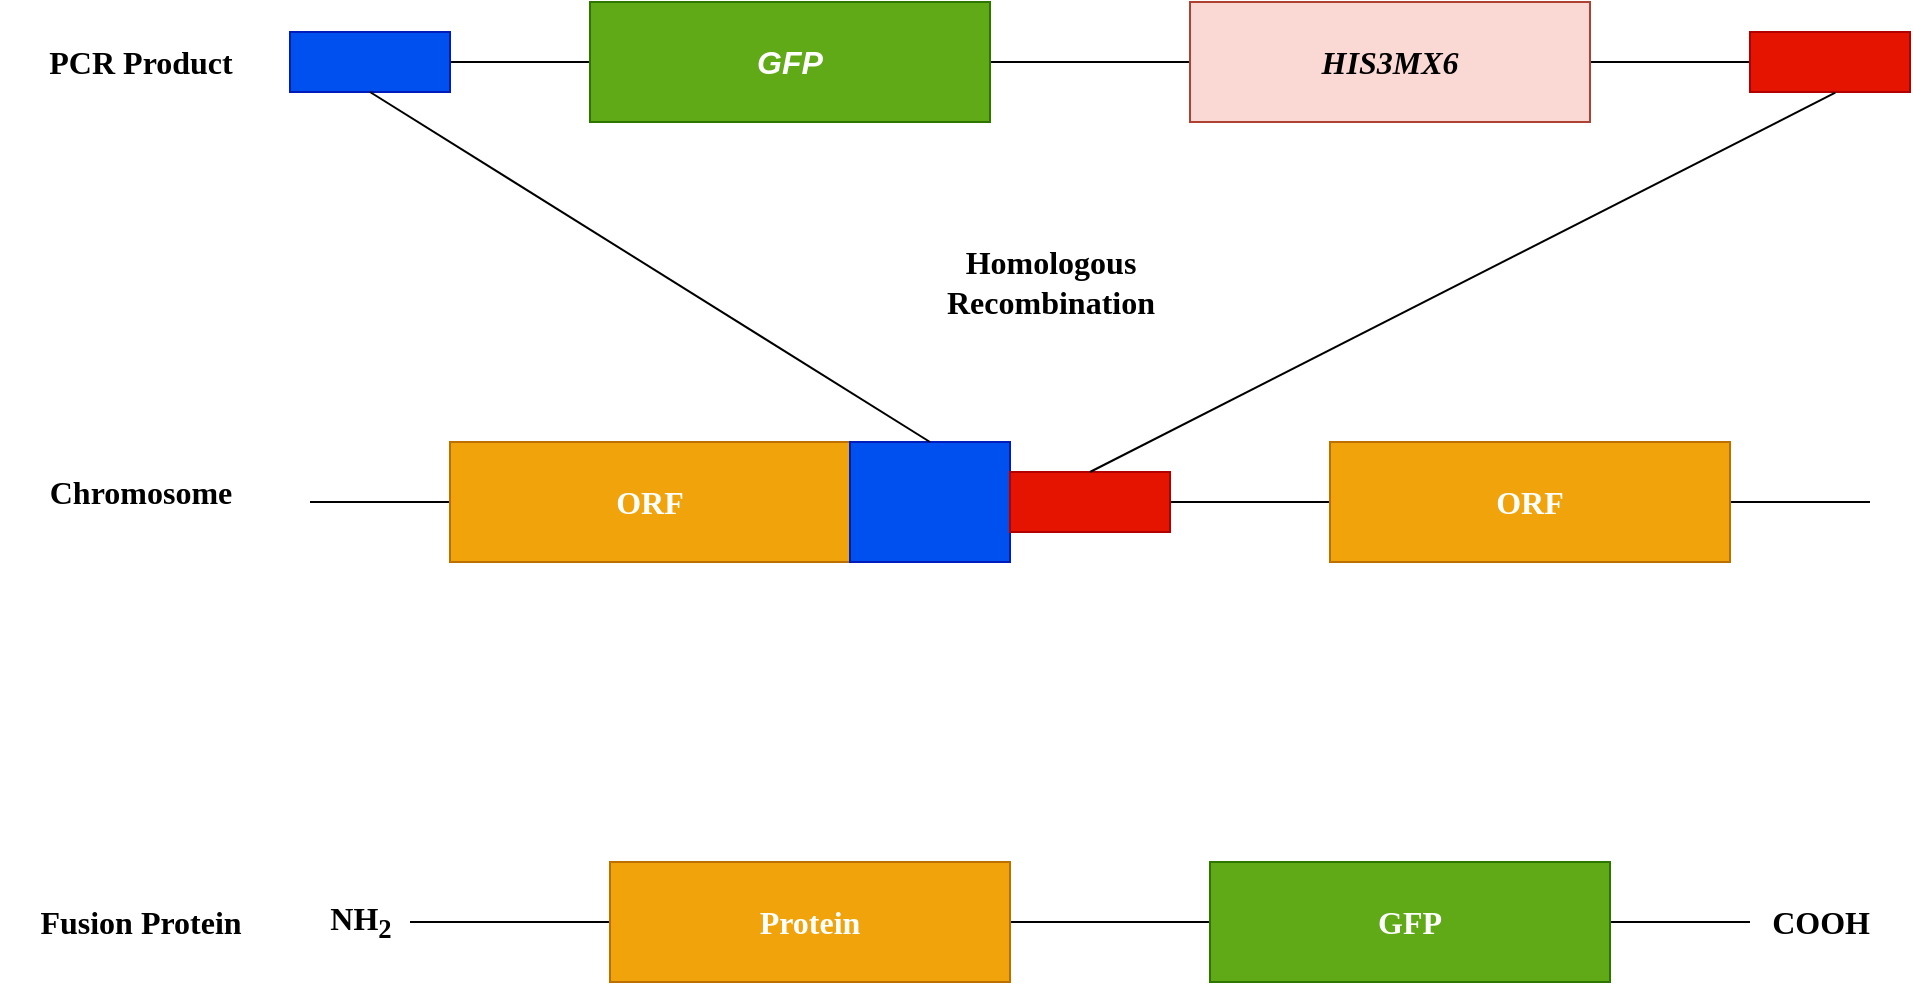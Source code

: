 <mxfile version="13.6.10" type="gitlab">
  <diagram id="5gJa6daIo99VFbSKI7US" name="Page-1">
    <mxGraphModel dx="1373" dy="954" grid="1" gridSize="10" guides="1" tooltips="1" connect="1" arrows="1" fold="1" page="1" pageScale="1" pageWidth="850" pageHeight="1100" math="0" shadow="0">
      <root>
        <mxCell id="0" />
        <mxCell id="1" parent="0" />
        <mxCell id="kmPkZisKIsC_KPENfPPX-4" value="" style="edgeStyle=orthogonalEdgeStyle;rounded=0;orthogonalLoop=1;jettySize=auto;html=1;endArrow=none;endFill=0;" parent="1" source="kmPkZisKIsC_KPENfPPX-1" target="kmPkZisKIsC_KPENfPPX-2" edge="1">
          <mxGeometry relative="1" as="geometry" />
        </mxCell>
        <mxCell id="kmPkZisKIsC_KPENfPPX-8" value="" style="edgeStyle=orthogonalEdgeStyle;rounded=0;orthogonalLoop=1;jettySize=auto;html=1;endArrow=none;endFill=0;entryX=1;entryY=0.5;entryDx=0;entryDy=0;" parent="1" source="kmPkZisKIsC_KPENfPPX-1" target="kmPkZisKIsC_KPENfPPX-9" edge="1">
          <mxGeometry relative="1" as="geometry">
            <mxPoint x="325" y="230" as="targetPoint" />
          </mxGeometry>
        </mxCell>
        <mxCell id="kmPkZisKIsC_KPENfPPX-1" value="&lt;i&gt;&lt;b&gt;&lt;font style=&quot;font-size: 16px&quot;&gt;GFP&lt;/font&gt;&lt;/b&gt;&lt;/i&gt;" style="rounded=0;whiteSpace=wrap;html=1;fillColor=#60a917;strokeColor=#2D7600;fontColor=#ffffff;" parent="1" vertex="1">
          <mxGeometry x="445" y="200" width="200" height="60" as="geometry" />
        </mxCell>
        <mxCell id="kmPkZisKIsC_KPENfPPX-6" value="" style="edgeStyle=orthogonalEdgeStyle;rounded=0;orthogonalLoop=1;jettySize=auto;html=1;endArrow=none;endFill=0;entryX=0;entryY=0.5;entryDx=0;entryDy=0;" parent="1" source="kmPkZisKIsC_KPENfPPX-2" target="kmPkZisKIsC_KPENfPPX-10" edge="1">
          <mxGeometry relative="1" as="geometry">
            <mxPoint x="1075" y="230" as="targetPoint" />
          </mxGeometry>
        </mxCell>
        <mxCell id="kmPkZisKIsC_KPENfPPX-2" value="&lt;i&gt;&lt;b&gt;&lt;font style=&quot;font-size: 16px&quot; face=&quot;Georgia&quot;&gt;HIS3MX6&lt;/font&gt;&lt;/b&gt;&lt;/i&gt;" style="rounded=0;whiteSpace=wrap;html=1;fillColor=#fad9d5;strokeColor=#ae4132;" parent="1" vertex="1">
          <mxGeometry x="745" y="200" width="200" height="60" as="geometry" />
        </mxCell>
        <mxCell id="kmPkZisKIsC_KPENfPPX-9" value="" style="rounded=0;whiteSpace=wrap;html=1;fillColor=#0050ef;strokeColor=#001DBC;fontColor=#ffffff;" parent="1" vertex="1">
          <mxGeometry x="295" y="215" width="80" height="30" as="geometry" />
        </mxCell>
        <mxCell id="kmPkZisKIsC_KPENfPPX-10" value="" style="rounded=0;whiteSpace=wrap;html=1;fillColor=#e51400;strokeColor=#B20000;fontColor=#ffffff;" parent="1" vertex="1">
          <mxGeometry x="1025" y="215" width="80" height="30" as="geometry" />
        </mxCell>
        <mxCell id="kmPkZisKIsC_KPENfPPX-11" value="" style="edgeStyle=orthogonalEdgeStyle;rounded=0;orthogonalLoop=1;jettySize=auto;html=1;endArrow=none;endFill=0;" parent="1" source="kmPkZisKIsC_KPENfPPX-19" target="kmPkZisKIsC_KPENfPPX-15" edge="1">
          <mxGeometry relative="1" as="geometry" />
        </mxCell>
        <mxCell id="kmPkZisKIsC_KPENfPPX-22" value="" style="edgeStyle=orthogonalEdgeStyle;rounded=0;orthogonalLoop=1;jettySize=auto;html=1;endArrow=none;endFill=0;" parent="1" source="kmPkZisKIsC_KPENfPPX-13" edge="1">
          <mxGeometry relative="1" as="geometry">
            <mxPoint x="305" y="450" as="targetPoint" />
          </mxGeometry>
        </mxCell>
        <mxCell id="kmPkZisKIsC_KPENfPPX-13" value="&lt;b&gt;&lt;font style=&quot;font-size: 16px&quot; face=&quot;Georgia&quot;&gt;ORF&lt;/font&gt;&lt;/b&gt;" style="rounded=0;whiteSpace=wrap;html=1;fillColor=#f0a30a;strokeColor=#BD7000;fontColor=#ffffff;" parent="1" vertex="1">
          <mxGeometry x="375" y="420" width="200" height="60" as="geometry" />
        </mxCell>
        <mxCell id="kmPkZisKIsC_KPENfPPX-14" value="" style="edgeStyle=orthogonalEdgeStyle;rounded=0;orthogonalLoop=1;jettySize=auto;html=1;endArrow=none;endFill=0;" parent="1" source="kmPkZisKIsC_KPENfPPX-15" edge="1">
          <mxGeometry relative="1" as="geometry">
            <mxPoint x="1085" y="450" as="targetPoint" />
          </mxGeometry>
        </mxCell>
        <mxCell id="kmPkZisKIsC_KPENfPPX-15" value="&lt;font face=&quot;Georgia&quot;&gt;&lt;b&gt;&lt;font style=&quot;font-size: 16px&quot;&gt;ORF&lt;/font&gt;&lt;/b&gt;&lt;/font&gt;" style="rounded=0;whiteSpace=wrap;html=1;fillColor=#f0a30a;strokeColor=#BD7000;fontColor=#ffffff;" parent="1" vertex="1">
          <mxGeometry x="815" y="420" width="200" height="60" as="geometry" />
        </mxCell>
        <mxCell id="kmPkZisKIsC_KPENfPPX-16" value="" style="rounded=0;whiteSpace=wrap;html=1;fillColor=#0050ef;strokeColor=#001DBC;fontColor=#ffffff;" parent="1" vertex="1">
          <mxGeometry x="575" y="420" width="80" height="60" as="geometry" />
        </mxCell>
        <mxCell id="kmPkZisKIsC_KPENfPPX-19" value="" style="rounded=0;whiteSpace=wrap;html=1;fillColor=#e51400;strokeColor=#B20000;fontColor=#ffffff;" parent="1" vertex="1">
          <mxGeometry x="655" y="435" width="80" height="30" as="geometry" />
        </mxCell>
        <mxCell id="kmPkZisKIsC_KPENfPPX-23" value="" style="edgeStyle=orthogonalEdgeStyle;rounded=0;orthogonalLoop=1;jettySize=auto;html=1;endArrow=none;endFill=0;exitX=1;exitY=0.5;exitDx=0;exitDy=0;" parent="1" source="kmPkZisKIsC_KPENfPPX-25" target="kmPkZisKIsC_KPENfPPX-27" edge="1">
          <mxGeometry relative="1" as="geometry">
            <mxPoint x="675" y="660" as="sourcePoint" />
          </mxGeometry>
        </mxCell>
        <mxCell id="kmPkZisKIsC_KPENfPPX-24" value="" style="edgeStyle=orthogonalEdgeStyle;rounded=0;orthogonalLoop=1;jettySize=auto;html=1;endArrow=none;endFill=0;" parent="1" source="kmPkZisKIsC_KPENfPPX-25" edge="1">
          <mxGeometry relative="1" as="geometry">
            <mxPoint x="355" y="660" as="targetPoint" />
          </mxGeometry>
        </mxCell>
        <mxCell id="kmPkZisKIsC_KPENfPPX-25" value="&lt;b&gt;&lt;font style=&quot;font-size: 16px&quot; face=&quot;Georgia&quot;&gt;Protein&lt;/font&gt;&lt;/b&gt;" style="rounded=0;whiteSpace=wrap;html=1;fillColor=#f0a30a;strokeColor=#BD7000;fontColor=#ffffff;" parent="1" vertex="1">
          <mxGeometry x="455" y="630" width="200" height="60" as="geometry" />
        </mxCell>
        <mxCell id="kmPkZisKIsC_KPENfPPX-26" value="" style="edgeStyle=orthogonalEdgeStyle;rounded=0;orthogonalLoop=1;jettySize=auto;html=1;endArrow=none;endFill=0;" parent="1" source="kmPkZisKIsC_KPENfPPX-27" edge="1">
          <mxGeometry relative="1" as="geometry">
            <mxPoint x="1025" y="660" as="targetPoint" />
            <Array as="points">
              <mxPoint x="1015" y="660" />
              <mxPoint x="1015" y="660" />
            </Array>
          </mxGeometry>
        </mxCell>
        <mxCell id="kmPkZisKIsC_KPENfPPX-27" value="&lt;b&gt;&lt;font style=&quot;font-size: 16px&quot; face=&quot;Georgia&quot;&gt;GFP&lt;/font&gt;&lt;/b&gt;" style="rounded=0;whiteSpace=wrap;html=1;fillColor=#60a917;strokeColor=#2D7600;fontColor=#ffffff;" parent="1" vertex="1">
          <mxGeometry x="755" y="630" width="200" height="60" as="geometry" />
        </mxCell>
        <mxCell id="kmPkZisKIsC_KPENfPPX-31" value="&lt;font face=&quot;Georgia&quot;&gt;&lt;b&gt;&lt;font style=&quot;font-size: 16px&quot;&gt;COOH&lt;/font&gt;&lt;/b&gt;&lt;/font&gt;" style="text;html=1;align=center;verticalAlign=middle;resizable=0;points=[];autosize=1;" parent="1" vertex="1">
          <mxGeometry x="1025" y="650" width="70" height="20" as="geometry" />
        </mxCell>
        <mxCell id="kmPkZisKIsC_KPENfPPX-32" value="&lt;b&gt;&lt;font style=&quot;font-size: 16px&quot; face=&quot;Georgia&quot;&gt;NH&lt;sub&gt;2&lt;/sub&gt;&lt;/font&gt;&lt;/b&gt;" style="text;html=1;align=center;verticalAlign=middle;resizable=0;points=[];autosize=1;" parent="1" vertex="1">
          <mxGeometry x="305" y="650" width="50" height="20" as="geometry" />
        </mxCell>
        <mxCell id="kmPkZisKIsC_KPENfPPX-33" value="&lt;b&gt;&lt;font style=&quot;font-size: 16px&quot; face=&quot;Georgia&quot;&gt;Chromosome&lt;/font&gt;&lt;/b&gt;" style="text;html=1;align=center;verticalAlign=middle;resizable=0;points=[];autosize=1;" parent="1" vertex="1">
          <mxGeometry x="155" y="435" width="130" height="20" as="geometry" />
        </mxCell>
        <mxCell id="kmPkZisKIsC_KPENfPPX-34" value="&lt;b&gt;&lt;font style=&quot;font-size: 16px&quot; face=&quot;Georgia&quot;&gt;PCR Product&lt;/font&gt;&lt;/b&gt;" style="text;html=1;align=center;verticalAlign=middle;resizable=0;points=[];autosize=1;" parent="1" vertex="1">
          <mxGeometry x="160" y="220" width="120" height="20" as="geometry" />
        </mxCell>
        <mxCell id="kmPkZisKIsC_KPENfPPX-35" value="&lt;b&gt;&lt;font style=&quot;font-size: 16px&quot; face=&quot;Georgia&quot;&gt;Fusion Protein&lt;/font&gt;&lt;/b&gt;" style="text;html=1;align=center;verticalAlign=middle;resizable=0;points=[];autosize=1;" parent="1" vertex="1">
          <mxGeometry x="150" y="650" width="140" height="20" as="geometry" />
        </mxCell>
        <mxCell id="kmPkZisKIsC_KPENfPPX-38" value="" style="endArrow=none;html=1;exitX=0.5;exitY=1;exitDx=0;exitDy=0;entryX=0.5;entryY=0;entryDx=0;entryDy=0;" parent="1" source="kmPkZisKIsC_KPENfPPX-9" target="kmPkZisKIsC_KPENfPPX-16" edge="1">
          <mxGeometry width="50" height="50" relative="1" as="geometry">
            <mxPoint x="425" y="340" as="sourcePoint" />
            <mxPoint x="475" y="290" as="targetPoint" />
          </mxGeometry>
        </mxCell>
        <mxCell id="kmPkZisKIsC_KPENfPPX-39" value="" style="endArrow=none;html=1;exitX=0.5;exitY=0;exitDx=0;exitDy=0;entryX=0.533;entryY=1.011;entryDx=0;entryDy=0;entryPerimeter=0;" parent="1" source="kmPkZisKIsC_KPENfPPX-19" target="kmPkZisKIsC_KPENfPPX-10" edge="1">
          <mxGeometry width="50" height="50" relative="1" as="geometry">
            <mxPoint x="795" y="280" as="sourcePoint" />
            <mxPoint x="1055" y="260" as="targetPoint" />
          </mxGeometry>
        </mxCell>
        <mxCell id="3MYdML6utKwZ9UahRf6y-1" value="&lt;div&gt;&lt;b&gt;&lt;font style=&quot;font-size: 16px&quot; face=&quot;Georgia&quot;&gt;Homologous&lt;/font&gt;&lt;/b&gt;&lt;/div&gt;&lt;div&gt;&lt;b&gt;&lt;font style=&quot;font-size: 16px&quot; face=&quot;Georgia&quot;&gt;Recombination&lt;/font&gt;&lt;/b&gt;&lt;/div&gt;" style="text;html=1;align=center;verticalAlign=middle;resizable=0;points=[];autosize=1;" vertex="1" parent="1">
          <mxGeometry x="605" y="320" width="140" height="40" as="geometry" />
        </mxCell>
      </root>
    </mxGraphModel>
  </diagram>
</mxfile>
